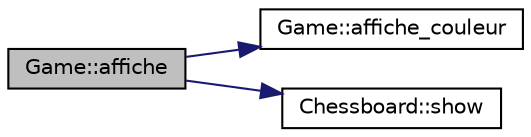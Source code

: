 digraph "Game::affiche"
{
 // LATEX_PDF_SIZE
  edge [fontname="Helvetica",fontsize="10",labelfontname="Helvetica",labelfontsize="10"];
  node [fontname="Helvetica",fontsize="10",shape=record];
  rankdir="LR";
  Node1 [label="Game::affiche",height=0.2,width=0.4,color="black", fillcolor="grey75", style="filled", fontcolor="black",tooltip="affiche l'échiquier grâce à la méthode affiche() de la classe Echiquier affiche la couleur devant jou..."];
  Node1 -> Node2 [color="midnightblue",fontsize="10",style="solid",fontname="Helvetica"];
  Node2 [label="Game::affiche_couleur",height=0.2,width=0.4,color="black", fillcolor="white", style="filled",URL="$d9/d68/classGame.html#ae9540336405edcbbbcb599aeae01fea0",tooltip=" "];
  Node1 -> Node3 [color="midnightblue",fontsize="10",style="solid",fontname="Helvetica"];
  Node3 [label="Chessboard::show",height=0.2,width=0.4,color="black", fillcolor="white", style="filled",URL="$df/d81/classChessboard.html#aff092748eafdb201da03c247a0aa064a",tooltip="affiche l'échiquier dans le terminal"];
}

